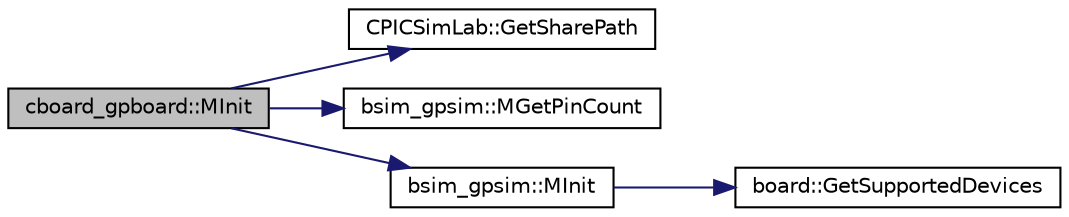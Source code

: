 digraph "cboard_gpboard::MInit"
{
 // LATEX_PDF_SIZE
  edge [fontname="Helvetica",fontsize="10",labelfontname="Helvetica",labelfontsize="10"];
  node [fontname="Helvetica",fontsize="10",shape=record];
  rankdir="LR";
  Node1 [label="cboard_gpboard::MInit",height=0.2,width=0.4,color="black", fillcolor="grey75", style="filled", fontcolor="black",tooltip="board microcontroller init"];
  Node1 -> Node2 [color="midnightblue",fontsize="10",style="solid",fontname="Helvetica"];
  Node2 [label="CPICSimLab::GetSharePath",height=0.2,width=0.4,color="black", fillcolor="white", style="filled",URL="$class_c_p_i_c_sim_lab.html#a108bb3e8dc99a955b2a7b98f76fedf69",tooltip="Get the file path of resources."];
  Node1 -> Node3 [color="midnightblue",fontsize="10",style="solid",fontname="Helvetica"];
  Node3 [label="bsim_gpsim::MGetPinCount",height=0.2,width=0.4,color="black", fillcolor="white", style="filled",URL="$classbsim__gpsim.html#a67e13c0ae2d5bf0b6ef1440233c43bdb",tooltip="board microcontroller pin count"];
  Node1 -> Node4 [color="midnightblue",fontsize="10",style="solid",fontname="Helvetica"];
  Node4 [label="bsim_gpsim::MInit",height=0.2,width=0.4,color="black", fillcolor="white", style="filled",URL="$classbsim__gpsim.html#a5a831f76dbbe01e8d11ea655d578787f",tooltip="board microcontroller init"];
  Node4 -> Node5 [color="midnightblue",fontsize="10",style="solid",fontname="Helvetica"];
  Node5 [label="board::GetSupportedDevices",height=0.2,width=0.4,color="black", fillcolor="white", style="filled",URL="$classboard.html#ab808d093c900ea339aaefaa265dce09c",tooltip="Return a list of supported microcontrollers."];
}
